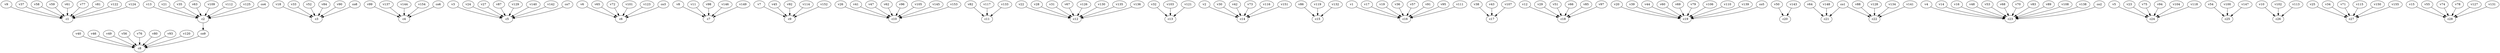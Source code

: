 strict digraph  {
c1;
c2;
c3;
c4;
c5;
c6;
c7;
c8;
c9;
c10;
c11;
c12;
c13;
c14;
c15;
c16;
c17;
c18;
c19;
c20;
c21;
c22;
c23;
c24;
c25;
c26;
c27;
c28;
v1;
v2;
v3;
v4;
v5;
v6;
v7;
v8;
v9;
v10;
v11;
v12;
v13;
v14;
v15;
v16;
v17;
v18;
v19;
v20;
v21;
v22;
v23;
v24;
v25;
v26;
v27;
v28;
v29;
v30;
v31;
v32;
v33;
v34;
v35;
v36;
v37;
v38;
v39;
v40;
v41;
v42;
v43;
v44;
v45;
v46;
v47;
v48;
v49;
v50;
v51;
v52;
v53;
v54;
v55;
v56;
v57;
v58;
v59;
v60;
v61;
v62;
v63;
v64;
v65;
v66;
v67;
v68;
v69;
v70;
v71;
v72;
v73;
v74;
v75;
v76;
v77;
v78;
v79;
v80;
v81;
v82;
v83;
v84;
v85;
v86;
v87;
v88;
v89;
v90;
v91;
v92;
v93;
v94;
v95;
v96;
v97;
v98;
v99;
v100;
v101;
v102;
v103;
v104;
v105;
v106;
v107;
v108;
v109;
v110;
v111;
v112;
v113;
v114;
v115;
v116;
v117;
v118;
v119;
v120;
v121;
v122;
v123;
v124;
v125;
v126;
v127;
v128;
v129;
v130;
v131;
v132;
v133;
v134;
v135;
v136;
v137;
v138;
v139;
v140;
v141;
v142;
v143;
v144;
v145;
v146;
v147;
v148;
v149;
v150;
v151;
v152;
v153;
v154;
v155;
co1;
co2;
co3;
co4;
co5;
co6;
co7;
co8;
co9;
c2 -> co9  [weight=1];
v1 -> c16  [weight=1];
v2 -> c14  [weight=1];
v3 -> c5  [weight=1];
v4 -> c23  [weight=1];
v5 -> c24  [weight=1];
v6 -> c6  [weight=1];
v7 -> c9  [weight=1];
v8 -> c7  [weight=1];
v9 -> c1  [weight=1];
v10 -> c26  [weight=1];
v11 -> c7  [weight=1];
v12 -> c18  [weight=1];
v13 -> c2  [weight=1];
v14 -> c23  [weight=1];
v15 -> c28  [weight=1];
v16 -> c23  [weight=1];
v17 -> c16  [weight=1];
v18 -> c3  [weight=1];
v19 -> c16  [weight=1];
v20 -> c19  [weight=1];
v21 -> c2  [weight=1];
v22 -> c12  [weight=1];
v23 -> c24  [weight=1];
v24 -> c5  [weight=1];
v25 -> c27  [weight=1];
v26 -> c10  [weight=1];
v27 -> c5  [weight=1];
v28 -> c12  [weight=1];
v29 -> c18  [weight=1];
v30 -> c14  [weight=1];
v31 -> c12  [weight=1];
v32 -> c13  [weight=1];
v33 -> c3  [weight=1];
v34 -> c27  [weight=1];
v35 -> c2  [weight=1];
v36 -> c16  [weight=1];
v37 -> c1  [weight=1];
v38 -> c17  [weight=1];
v39 -> c19  [weight=1];
v40 -> c8  [weight=1];
v41 -> c10  [weight=1];
v42 -> c14  [weight=1];
v43 -> c17  [weight=1];
v44 -> c19  [weight=1];
v45 -> c9  [weight=1];
v46 -> c8  [weight=1];
v47 -> c10  [weight=1];
v48 -> c23  [weight=1];
v49 -> c8  [weight=1];
v50 -> c20  [weight=1];
v51 -> c18  [weight=1];
v52 -> c3  [weight=1];
v53 -> c23  [weight=1];
v54 -> c25  [weight=1];
v55 -> c28  [weight=1];
v56 -> c8  [weight=1];
v57 -> c16  [weight=1];
v58 -> c1  [weight=1];
v59 -> c1  [weight=1];
v60 -> c19  [weight=1];
v61 -> c1  [weight=1];
v62 -> c10  [weight=1];
v63 -> c2  [weight=1];
v64 -> c21  [weight=1];
v65 -> c6  [weight=1];
v66 -> c18  [weight=1];
v67 -> c12  [weight=1];
v68 -> c23  [weight=1];
v69 -> c19  [weight=1];
v70 -> c23  [weight=1];
v71 -> c27  [weight=1];
v72 -> c6  [weight=1];
v73 -> c14  [weight=1];
v74 -> c28  [weight=1];
v75 -> c24  [weight=1];
v76 -> c8  [weight=1];
v77 -> c1  [weight=1];
v78 -> c28  [weight=1];
v79 -> c19  [weight=1];
v80 -> c8  [weight=1];
v81 -> c1  [weight=1];
v82 -> c11  [weight=1];
v83 -> c23  [weight=1];
v84 -> c3  [weight=1];
v85 -> c18  [weight=1];
v86 -> c15  [weight=1];
v87 -> c5  [weight=1];
v88 -> c22  [weight=1];
v89 -> c23  [weight=1];
v90 -> c3  [weight=1];
v91 -> c16  [weight=1];
v92 -> c9  [weight=1];
v93 -> c8  [weight=1];
v94 -> c24  [weight=1];
v95 -> c16  [weight=1];
v96 -> c10  [weight=1];
v97 -> c18  [weight=1];
v98 -> c7  [weight=1];
v99 -> c4  [weight=1];
v100 -> c25  [weight=1];
v101 -> c6  [weight=1];
v102 -> c26  [weight=1];
v103 -> c13  [weight=1];
v104 -> c24  [weight=1];
v105 -> c10  [weight=1];
v106 -> c19  [weight=1];
v107 -> c17  [weight=1];
v108 -> c23  [weight=1];
v109 -> c2  [weight=1];
v110 -> c19  [weight=1];
v111 -> c16  [weight=1];
v112 -> c2  [weight=1];
v113 -> c26  [weight=1];
v114 -> c9  [weight=1];
v115 -> c27  [weight=1];
v116 -> c14  [weight=1];
v117 -> c11  [weight=1];
v118 -> c24  [weight=1];
v119 -> c15  [weight=1];
v120 -> c8  [weight=1];
v121 -> c13  [weight=1];
v122 -> c1  [weight=1];
v123 -> c6  [weight=1];
v124 -> c1  [weight=1];
v125 -> c2  [weight=1];
v126 -> c12  [weight=1];
v127 -> c28  [weight=1];
v128 -> c22  [weight=1];
v129 -> c5  [weight=1];
v130 -> c12  [weight=1];
v131 -> c28  [weight=1];
v132 -> c15  [weight=1];
v133 -> c11  [weight=1];
v134 -> c22  [weight=1];
v135 -> c12  [weight=1];
v136 -> c12  [weight=1];
v137 -> c4  [weight=1];
v138 -> c23  [weight=1];
v139 -> c19  [weight=1];
v140 -> c5  [weight=1];
v141 -> c22  [weight=1];
v142 -> c5  [weight=1];
v143 -> c20  [weight=1];
v144 -> c4  [weight=1];
v145 -> c10  [weight=1];
v146 -> c7  [weight=1];
v147 -> c25  [weight=1];
v148 -> c21  [weight=1];
v149 -> c7  [weight=1];
v150 -> c27  [weight=1];
v151 -> c14  [weight=1];
v152 -> c9  [weight=1];
v153 -> c10  [weight=1];
v154 -> c4  [weight=1];
v155 -> c27  [weight=1];
co1 -> c21  [weight=1];
co1 -> c22  [weight=1];
co2 -> c23  [weight=1];
co3 -> c6  [weight=1];
co4 -> c2  [weight=1];
co5 -> c19  [weight=1];
co6 -> c4  [weight=1];
co7 -> c5  [weight=1];
co8 -> c3  [weight=1];
co9 -> c8  [weight=1];
}
